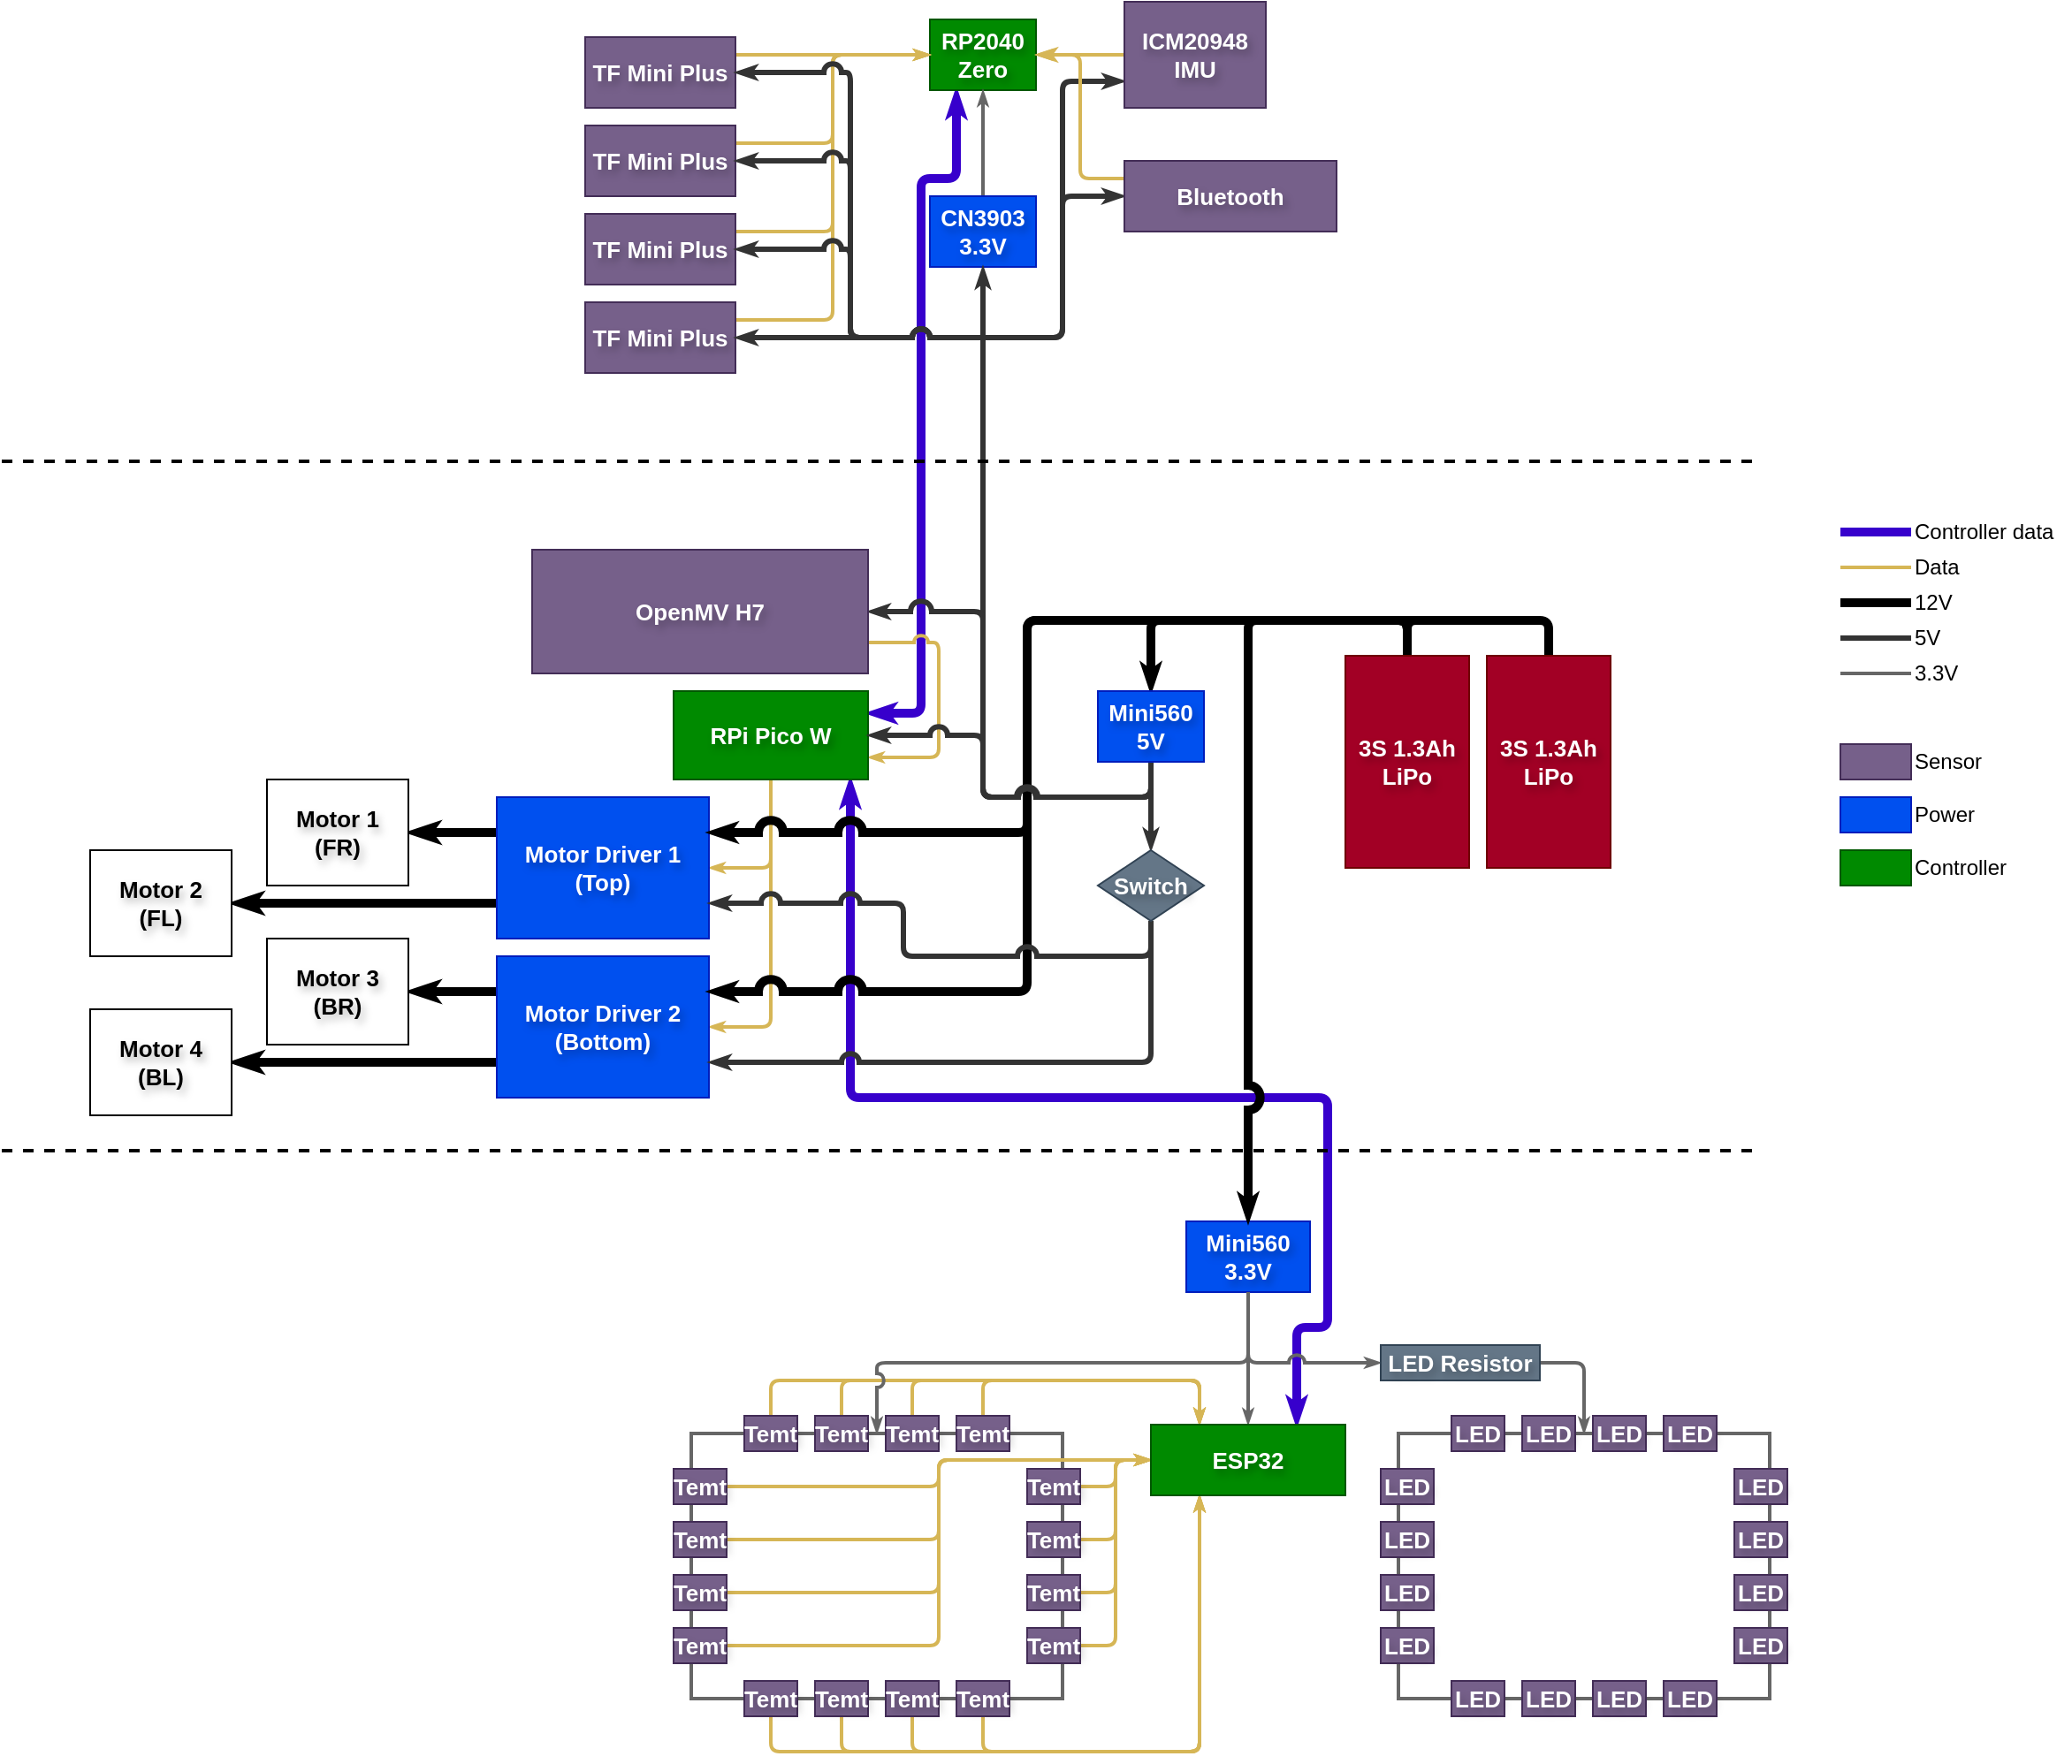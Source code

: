 <mxfile version="24.4.13" type="google">
  <diagram name="Page-1" id="8ldSWP3jOWNHGrgvUV-W">
    <mxGraphModel grid="1" page="0" gridSize="10" guides="0" tooltips="1" connect="1" arrows="1" fold="1" pageScale="1" pageWidth="850" pageHeight="1100" background="none" math="0" shadow="0">
      <root>
        <mxCell id="0" />
        <mxCell id="1" parent="0" />
        <mxCell id="WvAvvm8UyNOayVyNj3BO-258" style="edgeStyle=orthogonalEdgeStyle;rounded=1;orthogonalLoop=1;jettySize=auto;html=1;exitX=0.75;exitY=1;exitDx=0;exitDy=0;strokeWidth=5;startArrow=classicThin;startFill=1;endArrow=classicThin;endFill=1;endSize=0;startSize=0;fillColor=#6a00ff;strokeColor=#3700CC;flowAnimation=0;shadow=0;fontSize=13;fontStyle=1;textShadow=1;entryX=0.75;entryY=0;entryDx=0;entryDy=0;comic=0;enumerate=0;curved=0;arcSize=10;" edge="1" parent="1" target="WvAvvm8UyNOayVyNj3BO-91">
          <mxGeometry relative="1" as="geometry">
            <mxPoint x="440" y="380" as="sourcePoint" />
            <mxPoint x="710" y="740" as="targetPoint" />
            <Array as="points">
              <mxPoint x="440" y="560" />
              <mxPoint x="710" y="560" />
              <mxPoint x="710" y="690" />
              <mxPoint x="693" y="690" />
            </Array>
          </mxGeometry>
        </mxCell>
        <mxCell id="WvAvvm8UyNOayVyNj3BO-259" style="edgeStyle=orthogonalEdgeStyle;rounded=1;orthogonalLoop=1;jettySize=auto;html=1;exitX=0.25;exitY=1;exitDx=0;exitDy=0;entryX=1;entryY=0.25;entryDx=0;entryDy=0;strokeWidth=5;fillColor=#6a00ff;strokeColor=#3700CC;endArrow=classicThin;endFill=1;startArrow=classicThin;startFill=1;endSize=0;startSize=0;flowAnimation=0;shadow=0;fontSize=13;fontStyle=1;textShadow=1;curved=0;arcSize=10;jumpStyle=none;jumpSize=4;" edge="1" parent="1" source="WvAvvm8UyNOayVyNj3BO-102" target="WvAvvm8UyNOayVyNj3BO-5">
          <mxGeometry relative="1" as="geometry">
            <Array as="points">
              <mxPoint x="500" y="40" />
              <mxPoint x="480" y="40" />
              <mxPoint x="480" y="342" />
            </Array>
          </mxGeometry>
        </mxCell>
        <mxCell id="XjKBQxsJ7tb0eZdyF9zt-11" style="edgeStyle=orthogonalEdgeStyle;rounded=1;orthogonalLoop=1;jettySize=auto;html=1;exitX=1;exitY=0.75;exitDx=0;exitDy=0;entryX=1;entryY=0.75;entryDx=0;entryDy=0;strokeWidth=2;fillColor=#fff2cc;strokeColor=#d6b656;endSize=3;endArrow=classicThin;endFill=1;jumpStyle=arc;curved=0;arcSize=10;" edge="1" parent="1" source="WvAvvm8UyNOayVyNj3BO-233" target="WvAvvm8UyNOayVyNj3BO-5">
          <mxGeometry relative="1" as="geometry">
            <Array as="points">
              <mxPoint x="490" y="303" />
              <mxPoint x="490" y="367" />
            </Array>
          </mxGeometry>
        </mxCell>
        <mxCell id="WvAvvm8UyNOayVyNj3BO-208" value="" style="rounded=0;whiteSpace=wrap;html=1;fillColor=none;strokeWidth=2;strokeColor=#666666;shadow=0;fontSize=13;fontStyle=1;textShadow=1;backgroundOutline=0;" vertex="1" parent="1">
          <mxGeometry x="350" y="750" width="210" height="150" as="geometry" />
        </mxCell>
        <mxCell id="WvAvvm8UyNOayVyNj3BO-224" value="" style="rounded=0;whiteSpace=wrap;html=1;fillColor=none;strokeWidth=2;strokeColor=#666666;shadow=0;fontSize=13;fontStyle=1;textShadow=1;" vertex="1" parent="1">
          <mxGeometry x="750" y="750" width="210" height="150" as="geometry" />
        </mxCell>
        <mxCell id="WvAvvm8UyNOayVyNj3BO-42" style="edgeStyle=orthogonalEdgeStyle;rounded=1;orthogonalLoop=1;jettySize=auto;html=1;exitX=0.5;exitY=1;exitDx=0;exitDy=0;entryX=1;entryY=0.5;entryDx=0;entryDy=0;fillColor=#fff2cc;strokeColor=#d6b656;endSize=3;endArrow=classicThin;endFill=1;jumpStyle=arc;jumpSize=6;strokeWidth=2;shadow=0;fontSize=13;fontStyle=1;textShadow=1;curved=0;arcSize=10;noJump=0;" edge="1" parent="1" source="WvAvvm8UyNOayVyNj3BO-5" target="WvAvvm8UyNOayVyNj3BO-6">
          <mxGeometry relative="1" as="geometry" />
        </mxCell>
        <mxCell id="WvAvvm8UyNOayVyNj3BO-43" style="edgeStyle=orthogonalEdgeStyle;rounded=1;orthogonalLoop=1;jettySize=auto;html=1;exitX=0.5;exitY=1;exitDx=0;exitDy=0;entryX=1;entryY=0.5;entryDx=0;entryDy=0;fillColor=#fff2cc;strokeColor=#d6b656;endSize=3;endArrow=classicThin;endFill=1;jumpStyle=arc;jumpSize=6;strokeWidth=2;shadow=0;fontSize=13;fontStyle=1;textShadow=1;curved=0;arcSize=10;noJump=0;" edge="1" parent="1" source="WvAvvm8UyNOayVyNj3BO-5" target="WvAvvm8UyNOayVyNj3BO-7">
          <mxGeometry relative="1" as="geometry" />
        </mxCell>
        <mxCell id="WvAvvm8UyNOayVyNj3BO-5" value="RPi Pico W" style="rounded=0;whiteSpace=wrap;html=1;fillColor=#008a00;strokeColor=#005700;fontColor=#ffffff;shadow=0;fontSize=13;fontStyle=1;textShadow=1;" vertex="1" parent="1">
          <mxGeometry x="340" y="330" width="110" height="50" as="geometry" />
        </mxCell>
        <mxCell id="WvAvvm8UyNOayVyNj3BO-177" style="edgeStyle=orthogonalEdgeStyle;rounded=1;orthogonalLoop=1;jettySize=auto;html=1;exitX=0;exitY=0.25;exitDx=0;exitDy=0;endArrow=classicThin;endFill=1;endSize=2;strokeWidth=5;shadow=0;fontSize=13;fontStyle=1;textShadow=1;curved=0;arcSize=10;" edge="1" parent="1" source="WvAvvm8UyNOayVyNj3BO-6" target="WvAvvm8UyNOayVyNj3BO-169">
          <mxGeometry relative="1" as="geometry" />
        </mxCell>
        <mxCell id="WvAvvm8UyNOayVyNj3BO-178" style="edgeStyle=orthogonalEdgeStyle;rounded=1;orthogonalLoop=1;jettySize=auto;html=1;exitX=0;exitY=0.75;exitDx=0;exitDy=0;entryX=1;entryY=0.5;entryDx=0;entryDy=0;endArrow=classicThin;endFill=1;endSize=2;strokeWidth=5;shadow=0;fontSize=13;fontStyle=1;textShadow=1;curved=0;arcSize=10;" edge="1" parent="1" source="WvAvvm8UyNOayVyNj3BO-6" target="WvAvvm8UyNOayVyNj3BO-170">
          <mxGeometry relative="1" as="geometry" />
        </mxCell>
        <mxCell id="WvAvvm8UyNOayVyNj3BO-6" value="Motor Driver 1&lt;br&gt;(Top)" style="rounded=0;whiteSpace=wrap;html=1;fillColor=#0050ef;fontColor=#ffffff;strokeColor=#001DBC;shadow=0;fontSize=13;fontStyle=1;textShadow=1;" vertex="1" parent="1">
          <mxGeometry x="240" y="390" width="120" height="80" as="geometry" />
        </mxCell>
        <mxCell id="WvAvvm8UyNOayVyNj3BO-179" style="edgeStyle=orthogonalEdgeStyle;rounded=1;orthogonalLoop=1;jettySize=auto;html=1;exitX=0;exitY=0.25;exitDx=0;exitDy=0;entryX=1;entryY=0.5;entryDx=0;entryDy=0;endArrow=classicThin;endFill=1;endSize=2;strokeWidth=5;shadow=0;fontSize=13;fontStyle=1;textShadow=1;curved=0;arcSize=10;" edge="1" parent="1" source="WvAvvm8UyNOayVyNj3BO-7" target="WvAvvm8UyNOayVyNj3BO-171">
          <mxGeometry relative="1" as="geometry" />
        </mxCell>
        <mxCell id="WvAvvm8UyNOayVyNj3BO-180" style="edgeStyle=orthogonalEdgeStyle;rounded=1;orthogonalLoop=1;jettySize=auto;html=1;exitX=0;exitY=0.75;exitDx=0;exitDy=0;entryX=1;entryY=0.5;entryDx=0;entryDy=0;endArrow=classicThin;endFill=1;endSize=2;strokeWidth=5;shadow=0;fontSize=13;fontStyle=1;textShadow=1;curved=0;arcSize=10;" edge="1" parent="1" source="WvAvvm8UyNOayVyNj3BO-7" target="WvAvvm8UyNOayVyNj3BO-172">
          <mxGeometry relative="1" as="geometry" />
        </mxCell>
        <mxCell id="WvAvvm8UyNOayVyNj3BO-7" value="Motor Driver 2&lt;br&gt;(Bottom)" style="rounded=0;whiteSpace=wrap;html=1;fillColor=#0050ef;fontColor=#ffffff;strokeColor=#001DBC;shadow=0;fontSize=13;fontStyle=1;textShadow=1;" vertex="1" parent="1">
          <mxGeometry x="240" y="480" width="120" height="80" as="geometry" />
        </mxCell>
        <mxCell id="WvAvvm8UyNOayVyNj3BO-153" style="edgeStyle=orthogonalEdgeStyle;rounded=1;orthogonalLoop=1;jettySize=auto;html=1;exitX=0.5;exitY=0;exitDx=0;exitDy=0;entryX=0.5;entryY=0;entryDx=0;entryDy=0;endArrow=none;endFill=0;strokeWidth=5;strokeColor=#000000;endSize=0;shadow=0;fontSize=13;fontStyle=1;textShadow=1;curved=0;arcSize=10;" edge="1" parent="1" source="WvAvvm8UyNOayVyNj3BO-15" target="WvAvvm8UyNOayVyNj3BO-19">
          <mxGeometry relative="1" as="geometry" />
        </mxCell>
        <mxCell id="WvAvvm8UyNOayVyNj3BO-15" value="3S 1.3Ah LiPo" style="rounded=0;whiteSpace=wrap;html=1;fillColor=#a20025;fontColor=#ffffff;strokeColor=#6F0000;shadow=0;fontSize=13;fontStyle=1;textShadow=1;" vertex="1" parent="1">
          <mxGeometry x="800" y="310" width="70" height="120" as="geometry" />
        </mxCell>
        <mxCell id="XjKBQxsJ7tb0eZdyF9zt-9" style="edgeStyle=orthogonalEdgeStyle;rounded=1;orthogonalLoop=1;jettySize=auto;html=1;exitX=0.5;exitY=1;exitDx=0;exitDy=0;entryX=0;entryY=0.5;entryDx=0;entryDy=0;curved=0;strokeWidth=2;arcSize=10;strokeColor=#666666;endArrow=classicThin;endFill=1;endSize=3;shadow=0;jumpStyle=arc;jumpSize=7;" edge="1" parent="1" source="WvAvvm8UyNOayVyNj3BO-17" target="WvAvvm8UyNOayVyNj3BO-225">
          <mxGeometry relative="1" as="geometry" />
        </mxCell>
        <mxCell id="XjKBQxsJ7tb0eZdyF9zt-10" style="edgeStyle=orthogonalEdgeStyle;rounded=1;orthogonalLoop=1;jettySize=auto;html=1;exitX=0.5;exitY=1;exitDx=0;exitDy=0;entryX=0.5;entryY=0;entryDx=0;entryDy=0;curved=0;strokeWidth=2;arcSize=10;strokeColor=#666666;endArrow=classicThin;endFill=1;endSize=3;shadow=0;jumpStyle=arc;" edge="1" parent="1" source="WvAvvm8UyNOayVyNj3BO-17" target="WvAvvm8UyNOayVyNj3BO-91">
          <mxGeometry relative="1" as="geometry" />
        </mxCell>
        <mxCell id="WvAvvm8UyNOayVyNj3BO-17" value="Mini560 3.3V" style="rounded=0;whiteSpace=wrap;html=1;fillColor=#0050ef;fontColor=#ffffff;strokeColor=#001DBC;shadow=0;fontSize=13;fontStyle=1;textShadow=1;" vertex="1" parent="1">
          <mxGeometry x="630" y="630" width="70" height="40" as="geometry" />
        </mxCell>
        <mxCell id="WvAvvm8UyNOayVyNj3BO-18" value="" style="endArrow=none;dashed=1;html=1;strokeWidth=2;rounded=1;jumpSize=6;jumpStyle=none;endFill=0;endSize=3;shadow=0;fontSize=14;fontStyle=1;textShadow=1;ignoreEdge=0;noJump=1;curved=0;arcSize=10;" edge="1" parent="1">
          <mxGeometry width="50" height="50" relative="1" as="geometry">
            <mxPoint x="-40" y="590" as="sourcePoint" />
            <mxPoint x="952" y="590" as="targetPoint" />
          </mxGeometry>
        </mxCell>
        <mxCell id="WvAvvm8UyNOayVyNj3BO-60" style="edgeStyle=orthogonalEdgeStyle;rounded=1;orthogonalLoop=1;jettySize=auto;html=1;exitX=0.5;exitY=0;exitDx=0;exitDy=0;entryX=1;entryY=0.25;entryDx=0;entryDy=0;jumpStyle=arc;endArrow=classicThin;endFill=1;endSize=0;jumpSize=6;strokeWidth=5;strokeColor=#000000;shadow=0;fontSize=13;fontStyle=1;textShadow=1;curved=0;arcSize=10;" edge="1" parent="1" source="WvAvvm8UyNOayVyNj3BO-19" target="WvAvvm8UyNOayVyNj3BO-6">
          <mxGeometry relative="1" as="geometry" />
        </mxCell>
        <mxCell id="WvAvvm8UyNOayVyNj3BO-61" style="edgeStyle=orthogonalEdgeStyle;rounded=1;orthogonalLoop=1;jettySize=auto;html=1;exitX=0.5;exitY=0;exitDx=0;exitDy=0;entryX=1;entryY=0.25;entryDx=0;entryDy=0;jumpStyle=arc;endArrow=classicThin;endFill=1;endSize=0;jumpSize=6;strokeWidth=5;strokeColor=#000000;shadow=0;fontSize=13;fontStyle=1;textShadow=1;curved=0;arcSize=10;" edge="1" parent="1" source="WvAvvm8UyNOayVyNj3BO-19" target="WvAvvm8UyNOayVyNj3BO-7">
          <mxGeometry relative="1" as="geometry" />
        </mxCell>
        <mxCell id="WvAvvm8UyNOayVyNj3BO-64" style="edgeStyle=orthogonalEdgeStyle;rounded=1;orthogonalLoop=1;jettySize=auto;html=1;exitX=0.5;exitY=0;exitDx=0;exitDy=0;entryX=0.5;entryY=0;entryDx=0;entryDy=0;jumpStyle=arc;endArrow=classicThin;endFill=1;endSize=0;jumpSize=6;strokeWidth=5;strokeColor=#000000;shadow=0;fontSize=13;fontStyle=1;textShadow=1;curved=0;arcSize=10;" edge="1" parent="1" source="WvAvvm8UyNOayVyNj3BO-19" target="WvAvvm8UyNOayVyNj3BO-20">
          <mxGeometry relative="1" as="geometry" />
        </mxCell>
        <mxCell id="WvAvvm8UyNOayVyNj3BO-65" style="edgeStyle=orthogonalEdgeStyle;rounded=1;orthogonalLoop=1;jettySize=auto;html=1;exitX=0.5;exitY=0;exitDx=0;exitDy=0;entryX=0.5;entryY=0;entryDx=0;entryDy=0;jumpStyle=arc;endArrow=classicThin;endFill=1;endSize=0;jumpSize=6;strokeWidth=5;strokeColor=#000000;shadow=0;fontSize=13;fontStyle=1;textShadow=1;curved=0;arcSize=10;" edge="1" parent="1" source="WvAvvm8UyNOayVyNj3BO-19" target="WvAvvm8UyNOayVyNj3BO-17">
          <mxGeometry relative="1" as="geometry" />
        </mxCell>
        <mxCell id="WvAvvm8UyNOayVyNj3BO-19" value="3S 1.3Ah LiPo" style="rounded=0;whiteSpace=wrap;html=1;fillColor=#a20025;fontColor=#ffffff;strokeColor=#6F0000;shadow=0;fontSize=13;fontStyle=1;textShadow=1;" vertex="1" parent="1">
          <mxGeometry x="720" y="310" width="70" height="120" as="geometry" />
        </mxCell>
        <mxCell id="WvAvvm8UyNOayVyNj3BO-66" style="edgeStyle=orthogonalEdgeStyle;rounded=1;orthogonalLoop=1;jettySize=auto;html=1;exitX=0.5;exitY=1;exitDx=0;exitDy=0;entryX=0.5;entryY=0;entryDx=0;entryDy=0;jumpStyle=arc;endArrow=classicThin;endFill=1;endSize=3;jumpSize=6;strokeWidth=3;strokeColor=#333333;shadow=0;fontSize=13;fontStyle=1;textShadow=1;curved=0;arcSize=10;" edge="1" parent="1" source="WvAvvm8UyNOayVyNj3BO-20" target="WvAvvm8UyNOayVyNj3BO-36">
          <mxGeometry relative="1" as="geometry" />
        </mxCell>
        <mxCell id="WvAvvm8UyNOayVyNj3BO-118" style="edgeStyle=orthogonalEdgeStyle;rounded=1;orthogonalLoop=1;jettySize=auto;html=1;exitX=0.5;exitY=1;exitDx=0;exitDy=0;entryX=0.5;entryY=1;entryDx=0;entryDy=0;jumpStyle=arc;jumpSize=6;endArrow=none;endFill=0;strokeWidth=3;endSize=3;strokeColor=#333333;shadow=0;fontSize=13;fontStyle=1;textShadow=1;curved=0;arcSize=10;" edge="1" parent="1" source="WvAvvm8UyNOayVyNj3BO-20" target="WvAvvm8UyNOayVyNj3BO-116">
          <mxGeometry relative="1" as="geometry" />
        </mxCell>
        <mxCell id="WvAvvm8UyNOayVyNj3BO-154" style="edgeStyle=orthogonalEdgeStyle;rounded=1;orthogonalLoop=1;jettySize=auto;html=1;exitX=0.5;exitY=1;exitDx=0;exitDy=0;entryX=1;entryY=0.5;entryDx=0;entryDy=0;endSize=3;endArrow=classicThin;endFill=1;strokeWidth=3;jumpStyle=arc;strokeColor=#333333;shadow=0;fontSize=13;fontStyle=1;textShadow=1;curved=0;arcSize=10;" edge="1" parent="1" source="WvAvvm8UyNOayVyNj3BO-20" target="WvAvvm8UyNOayVyNj3BO-5">
          <mxGeometry relative="1" as="geometry" />
        </mxCell>
        <mxCell id="WvAvvm8UyNOayVyNj3BO-234" style="edgeStyle=orthogonalEdgeStyle;rounded=1;orthogonalLoop=1;jettySize=auto;html=1;exitX=0.5;exitY=1;exitDx=0;exitDy=0;entryX=1;entryY=0.5;entryDx=0;entryDy=0;jumpStyle=arc;strokeWidth=3;endArrow=classicThin;endFill=1;endSize=3;strokeColor=#333333;shadow=0;fontSize=13;fontStyle=1;textShadow=1;curved=0;arcSize=10;jumpSize=8;" edge="1" parent="1" source="WvAvvm8UyNOayVyNj3BO-20" target="WvAvvm8UyNOayVyNj3BO-233">
          <mxGeometry relative="1" as="geometry" />
        </mxCell>
        <mxCell id="WvAvvm8UyNOayVyNj3BO-20" value="Mini560 5V" style="rounded=0;whiteSpace=wrap;html=1;fillColor=#0050ef;fontColor=#ffffff;strokeColor=#001DBC;shadow=0;fontSize=13;fontStyle=1;textShadow=1;" vertex="1" parent="1">
          <mxGeometry x="580" y="330" width="60" height="40" as="geometry" />
        </mxCell>
        <mxCell id="WvAvvm8UyNOayVyNj3BO-62" style="edgeStyle=orthogonalEdgeStyle;rounded=1;orthogonalLoop=1;jettySize=auto;html=1;exitX=0.5;exitY=1;exitDx=0;exitDy=0;entryX=1;entryY=0.75;entryDx=0;entryDy=0;jumpStyle=arc;endArrow=classicThin;endFill=1;endSize=3;jumpSize=7;strokeWidth=3;strokeColor=#333333;shadow=0;fontSize=13;fontStyle=1;textShadow=1;curved=0;arcSize=10;" edge="1" parent="1" source="WvAvvm8UyNOayVyNj3BO-36" target="WvAvvm8UyNOayVyNj3BO-6">
          <mxGeometry relative="1" as="geometry" />
        </mxCell>
        <mxCell id="WvAvvm8UyNOayVyNj3BO-63" style="edgeStyle=orthogonalEdgeStyle;rounded=1;orthogonalLoop=1;jettySize=auto;html=1;exitX=0.5;exitY=1;exitDx=0;exitDy=0;entryX=1;entryY=0.75;entryDx=0;entryDy=0;jumpStyle=arc;endArrow=classicThin;endFill=1;endSize=3;jumpSize=6;strokeWidth=3;strokeColor=#333333;shadow=0;fontSize=13;fontStyle=1;textShadow=1;curved=0;arcSize=10;" edge="1" parent="1" source="WvAvvm8UyNOayVyNj3BO-36" target="WvAvvm8UyNOayVyNj3BO-7">
          <mxGeometry relative="1" as="geometry" />
        </mxCell>
        <mxCell id="WvAvvm8UyNOayVyNj3BO-36" value="Switch" style="rhombus;whiteSpace=wrap;html=1;fillColor=#647687;fontColor=#ffffff;strokeColor=#314354;shadow=0;fontSize=13;fontStyle=1;textShadow=1;" vertex="1" parent="1">
          <mxGeometry x="580" y="420" width="60" height="40" as="geometry" />
        </mxCell>
        <mxCell id="WvAvvm8UyNOayVyNj3BO-149" style="edgeStyle=orthogonalEdgeStyle;rounded=1;orthogonalLoop=1;jettySize=auto;html=1;exitX=0.5;exitY=0;exitDx=0;exitDy=0;entryX=0.25;entryY=0;entryDx=0;entryDy=0;jumpStyle=arc;jumpSize=6;endArrow=classicThin;endFill=1;strokeWidth=2;endSize=3;fillColor=#fff2cc;strokeColor=#d6b656;shadow=0;fontSize=13;fontStyle=1;textShadow=1;curved=0;arcSize=10;" edge="1" parent="1" source="WvAvvm8UyNOayVyNj3BO-44" target="WvAvvm8UyNOayVyNj3BO-91">
          <mxGeometry relative="1" as="geometry" />
        </mxCell>
        <mxCell id="WvAvvm8UyNOayVyNj3BO-44" value="Temt" style="rounded=0;whiteSpace=wrap;html=1;fillColor=#76608a;fontColor=#ffffff;strokeColor=#432D57;shadow=0;fontSize=13;fontStyle=1;textShadow=1;" vertex="1" parent="1">
          <mxGeometry x="380" y="740" width="30" height="20" as="geometry" />
        </mxCell>
        <mxCell id="WvAvvm8UyNOayVyNj3BO-150" style="edgeStyle=orthogonalEdgeStyle;rounded=1;orthogonalLoop=1;jettySize=auto;html=1;exitX=0.5;exitY=0;exitDx=0;exitDy=0;entryX=0.25;entryY=0;entryDx=0;entryDy=0;jumpStyle=arc;jumpSize=6;endArrow=classicThin;endFill=1;strokeWidth=2;endSize=3;fillColor=#fff2cc;strokeColor=#d6b656;shadow=0;fontSize=13;fontStyle=1;textShadow=1;curved=0;arcSize=10;" edge="1" parent="1" source="WvAvvm8UyNOayVyNj3BO-45" target="WvAvvm8UyNOayVyNj3BO-91">
          <mxGeometry relative="1" as="geometry" />
        </mxCell>
        <mxCell id="WvAvvm8UyNOayVyNj3BO-45" value="Temt" style="rounded=0;whiteSpace=wrap;html=1;fillColor=#76608a;fontColor=#ffffff;strokeColor=#432D57;shadow=0;fontSize=13;fontStyle=1;textShadow=1;" vertex="1" parent="1">
          <mxGeometry x="420" y="740" width="30" height="20" as="geometry" />
        </mxCell>
        <mxCell id="WvAvvm8UyNOayVyNj3BO-151" style="edgeStyle=orthogonalEdgeStyle;rounded=1;orthogonalLoop=1;jettySize=auto;html=1;exitX=0.5;exitY=0;exitDx=0;exitDy=0;entryX=0.25;entryY=0;entryDx=0;entryDy=0;jumpStyle=arc;jumpSize=6;endArrow=classicThin;endFill=1;strokeWidth=2;endSize=3;fillColor=#fff2cc;strokeColor=#d6b656;shadow=0;fontSize=13;fontStyle=1;textShadow=1;curved=0;arcSize=10;" edge="1" parent="1" source="WvAvvm8UyNOayVyNj3BO-46" target="WvAvvm8UyNOayVyNj3BO-91">
          <mxGeometry relative="1" as="geometry" />
        </mxCell>
        <mxCell id="WvAvvm8UyNOayVyNj3BO-46" value="Temt" style="rounded=0;whiteSpace=wrap;html=1;fillColor=#76608a;fontColor=#ffffff;strokeColor=#432D57;shadow=0;fontSize=13;fontStyle=1;textShadow=1;" vertex="1" parent="1">
          <mxGeometry x="460" y="740" width="30" height="20" as="geometry" />
        </mxCell>
        <mxCell id="WvAvvm8UyNOayVyNj3BO-152" style="edgeStyle=orthogonalEdgeStyle;rounded=1;orthogonalLoop=1;jettySize=auto;html=1;exitX=0.5;exitY=0;exitDx=0;exitDy=0;entryX=0.25;entryY=0;entryDx=0;entryDy=0;jumpStyle=arc;jumpSize=6;endArrow=classicThin;endFill=1;strokeWidth=2;endSize=3;fillColor=#fff2cc;strokeColor=#d6b656;shadow=0;fontSize=13;fontStyle=1;textShadow=1;curved=0;arcSize=10;" edge="1" parent="1" source="WvAvvm8UyNOayVyNj3BO-47" target="WvAvvm8UyNOayVyNj3BO-91">
          <mxGeometry relative="1" as="geometry" />
        </mxCell>
        <mxCell id="WvAvvm8UyNOayVyNj3BO-47" value="Temt" style="rounded=0;whiteSpace=wrap;html=1;fillColor=#76608a;fontColor=#ffffff;strokeColor=#432D57;shadow=0;fontSize=13;fontStyle=1;textShadow=1;" vertex="1" parent="1">
          <mxGeometry x="500" y="740" width="30" height="20" as="geometry" />
        </mxCell>
        <mxCell id="WvAvvm8UyNOayVyNj3BO-138" style="edgeStyle=orthogonalEdgeStyle;rounded=1;orthogonalLoop=1;jettySize=auto;html=1;exitX=0.5;exitY=1;exitDx=0;exitDy=0;entryX=0.25;entryY=1;entryDx=0;entryDy=0;jumpStyle=arc;jumpSize=6;endArrow=classicThin;endFill=1;strokeWidth=2;endSize=3;fillColor=#fff2cc;strokeColor=#d6b656;shadow=0;fontSize=13;fontStyle=1;textShadow=1;curved=0;arcSize=10;" edge="1" parent="1" source="WvAvvm8UyNOayVyNj3BO-48" target="WvAvvm8UyNOayVyNj3BO-91">
          <mxGeometry relative="1" as="geometry" />
        </mxCell>
        <mxCell id="WvAvvm8UyNOayVyNj3BO-48" value="Temt" style="rounded=0;whiteSpace=wrap;html=1;fillColor=#76608a;fontColor=#ffffff;strokeColor=#432D57;shadow=0;fontSize=13;fontStyle=1;textShadow=1;" vertex="1" parent="1">
          <mxGeometry x="380" y="890" width="30" height="20" as="geometry" />
        </mxCell>
        <mxCell id="WvAvvm8UyNOayVyNj3BO-136" style="edgeStyle=orthogonalEdgeStyle;rounded=1;orthogonalLoop=1;jettySize=auto;html=1;exitX=0.5;exitY=1;exitDx=0;exitDy=0;entryX=0.25;entryY=1;entryDx=0;entryDy=0;jumpStyle=arc;jumpSize=6;endArrow=classicThin;endFill=1;strokeWidth=2;endSize=3;fillColor=#fff2cc;strokeColor=#d6b656;shadow=0;fontSize=13;fontStyle=1;textShadow=1;curved=0;arcSize=10;" edge="1" parent="1" source="WvAvvm8UyNOayVyNj3BO-49" target="WvAvvm8UyNOayVyNj3BO-91">
          <mxGeometry relative="1" as="geometry" />
        </mxCell>
        <mxCell id="WvAvvm8UyNOayVyNj3BO-49" value="Temt" style="rounded=0;whiteSpace=wrap;html=1;fillColor=#76608a;fontColor=#ffffff;strokeColor=#432D57;shadow=0;fontSize=13;fontStyle=1;textShadow=1;" vertex="1" parent="1">
          <mxGeometry x="420" y="890" width="30" height="20" as="geometry" />
        </mxCell>
        <mxCell id="WvAvvm8UyNOayVyNj3BO-135" style="edgeStyle=orthogonalEdgeStyle;rounded=1;orthogonalLoop=1;jettySize=auto;html=1;exitX=0.5;exitY=1;exitDx=0;exitDy=0;entryX=0.25;entryY=1;entryDx=0;entryDy=0;jumpStyle=arc;jumpSize=6;endArrow=classicThin;endFill=1;strokeWidth=2;endSize=3;fillColor=#fff2cc;strokeColor=#d6b656;shadow=0;fontSize=13;fontStyle=1;textShadow=1;curved=0;arcSize=10;" edge="1" parent="1" source="WvAvvm8UyNOayVyNj3BO-50" target="WvAvvm8UyNOayVyNj3BO-91">
          <mxGeometry relative="1" as="geometry" />
        </mxCell>
        <mxCell id="WvAvvm8UyNOayVyNj3BO-50" value="Temt" style="rounded=0;whiteSpace=wrap;html=1;fillColor=#76608a;fontColor=#ffffff;strokeColor=#432D57;shadow=0;fontSize=13;fontStyle=1;textShadow=1;" vertex="1" parent="1">
          <mxGeometry x="460" y="890" width="30" height="20" as="geometry" />
        </mxCell>
        <mxCell id="WvAvvm8UyNOayVyNj3BO-134" style="edgeStyle=orthogonalEdgeStyle;rounded=1;orthogonalLoop=1;jettySize=auto;html=1;exitX=0.5;exitY=1;exitDx=0;exitDy=0;entryX=0.25;entryY=1;entryDx=0;entryDy=0;jumpStyle=arc;jumpSize=6;endArrow=classicThin;endFill=1;strokeWidth=2;endSize=3;fillColor=#fff2cc;strokeColor=#d6b656;shadow=0;fontSize=13;fontStyle=1;textShadow=1;curved=0;arcSize=10;" edge="1" parent="1" source="WvAvvm8UyNOayVyNj3BO-51" target="WvAvvm8UyNOayVyNj3BO-91">
          <mxGeometry relative="1" as="geometry" />
        </mxCell>
        <mxCell id="WvAvvm8UyNOayVyNj3BO-51" value="Temt" style="rounded=0;whiteSpace=wrap;html=1;fillColor=#76608a;fontColor=#ffffff;strokeColor=#432D57;shadow=0;fontSize=13;fontStyle=1;textShadow=1;" vertex="1" parent="1">
          <mxGeometry x="500" y="890" width="30" height="20" as="geometry" />
        </mxCell>
        <mxCell id="WvAvvm8UyNOayVyNj3BO-245" style="edgeStyle=orthogonalEdgeStyle;rounded=1;orthogonalLoop=1;jettySize=auto;html=1;exitX=1;exitY=0.5;exitDx=0;exitDy=0;entryX=0;entryY=0.5;entryDx=0;entryDy=0;strokeWidth=2;endSize=3;endArrow=classicThin;endFill=1;fillColor=#fff2cc;strokeColor=#d6b656;jumpStyle=arc;shadow=0;fontSize=13;fontStyle=1;textShadow=1;curved=0;arcSize=10;" edge="1" parent="1" source="WvAvvm8UyNOayVyNj3BO-52" target="WvAvvm8UyNOayVyNj3BO-91">
          <mxGeometry relative="1" as="geometry" />
        </mxCell>
        <mxCell id="WvAvvm8UyNOayVyNj3BO-52" value="Temt" style="rounded=0;whiteSpace=wrap;html=1;fillColor=#76608a;fontColor=#ffffff;strokeColor=#432D57;shadow=0;fontSize=13;fontStyle=1;textShadow=1;" vertex="1" parent="1">
          <mxGeometry x="340" y="770" width="30" height="20" as="geometry" />
        </mxCell>
        <mxCell id="WvAvvm8UyNOayVyNj3BO-247" style="edgeStyle=orthogonalEdgeStyle;rounded=1;orthogonalLoop=1;jettySize=auto;html=1;exitX=1;exitY=0.5;exitDx=0;exitDy=0;entryX=0;entryY=0.5;entryDx=0;entryDy=0;strokeWidth=2;endSize=3;endArrow=classicThin;endFill=1;fillColor=#fff2cc;strokeColor=#d6b656;jumpStyle=arc;shadow=0;fontSize=13;fontStyle=1;textShadow=1;curved=0;arcSize=10;" edge="1" parent="1" source="WvAvvm8UyNOayVyNj3BO-53" target="WvAvvm8UyNOayVyNj3BO-91">
          <mxGeometry relative="1" as="geometry" />
        </mxCell>
        <mxCell id="WvAvvm8UyNOayVyNj3BO-53" value="Temt" style="rounded=0;whiteSpace=wrap;html=1;fillColor=#76608a;fontColor=#ffffff;strokeColor=#432D57;shadow=0;fontSize=13;fontStyle=1;textShadow=1;" vertex="1" parent="1">
          <mxGeometry x="340" y="800" width="30" height="20" as="geometry" />
        </mxCell>
        <mxCell id="WvAvvm8UyNOayVyNj3BO-249" style="edgeStyle=orthogonalEdgeStyle;rounded=1;orthogonalLoop=1;jettySize=auto;html=1;exitX=1;exitY=0.5;exitDx=0;exitDy=0;entryX=0;entryY=0.5;entryDx=0;entryDy=0;strokeWidth=2;endSize=3;endArrow=classicThin;endFill=1;fillColor=#fff2cc;strokeColor=#d6b656;jumpStyle=arc;shadow=0;fontSize=13;fontStyle=1;textShadow=1;flowAnimation=0;curved=0;arcSize=10;" edge="1" parent="1" source="WvAvvm8UyNOayVyNj3BO-54" target="WvAvvm8UyNOayVyNj3BO-91">
          <mxGeometry relative="1" as="geometry" />
        </mxCell>
        <mxCell id="WvAvvm8UyNOayVyNj3BO-54" value="Temt" style="rounded=0;whiteSpace=wrap;html=1;fillColor=#76608a;fontColor=#ffffff;strokeColor=#432D57;shadow=0;fontSize=13;fontStyle=1;textShadow=1;" vertex="1" parent="1">
          <mxGeometry x="340" y="830" width="30" height="20" as="geometry" />
        </mxCell>
        <mxCell id="WvAvvm8UyNOayVyNj3BO-250" style="edgeStyle=orthogonalEdgeStyle;rounded=1;orthogonalLoop=1;jettySize=auto;html=1;exitX=1;exitY=0.5;exitDx=0;exitDy=0;entryX=0;entryY=0.5;entryDx=0;entryDy=0;strokeWidth=2;endSize=3;endArrow=classicThin;endFill=1;fillColor=#fff2cc;strokeColor=#d6b656;jumpStyle=arc;shadow=0;fontSize=13;fontStyle=1;textShadow=1;curved=0;arcSize=10;" edge="1" parent="1" source="WvAvvm8UyNOayVyNj3BO-55" target="WvAvvm8UyNOayVyNj3BO-91">
          <mxGeometry relative="1" as="geometry" />
        </mxCell>
        <mxCell id="WvAvvm8UyNOayVyNj3BO-55" value="Temt" style="rounded=0;whiteSpace=wrap;html=1;fillColor=#76608a;fontColor=#ffffff;strokeColor=#432D57;shadow=0;fontSize=13;fontStyle=1;textShadow=1;" vertex="1" parent="1">
          <mxGeometry x="340" y="860" width="30" height="20" as="geometry" />
        </mxCell>
        <mxCell id="WvAvvm8UyNOayVyNj3BO-251" style="edgeStyle=orthogonalEdgeStyle;rounded=1;orthogonalLoop=1;jettySize=auto;html=1;exitX=1;exitY=0.5;exitDx=0;exitDy=0;strokeWidth=2;strokeColor=#d6b656;fillColor=#fff2cc;endArrow=classicThin;endFill=1;endSize=3;jumpStyle=arc;shadow=0;fontSize=13;fontStyle=1;textShadow=1;curved=0;arcSize=10;" edge="1" parent="1" source="WvAvvm8UyNOayVyNj3BO-56" target="WvAvvm8UyNOayVyNj3BO-91">
          <mxGeometry relative="1" as="geometry" />
        </mxCell>
        <mxCell id="WvAvvm8UyNOayVyNj3BO-56" value="Temt" style="rounded=0;whiteSpace=wrap;html=1;fillColor=#76608a;fontColor=#ffffff;strokeColor=#432D57;shadow=0;fontSize=13;fontStyle=1;textShadow=1;" vertex="1" parent="1">
          <mxGeometry x="540" y="770" width="30" height="20" as="geometry" />
        </mxCell>
        <mxCell id="WvAvvm8UyNOayVyNj3BO-252" style="edgeStyle=orthogonalEdgeStyle;rounded=1;orthogonalLoop=1;jettySize=auto;html=1;exitX=1;exitY=0.5;exitDx=0;exitDy=0;entryX=0;entryY=0.5;entryDx=0;entryDy=0;strokeWidth=2;strokeColor=#d6b656;fillColor=#fff2cc;endArrow=classicThin;endFill=1;endSize=3;jumpStyle=arc;shadow=0;fontSize=13;fontStyle=1;textShadow=1;curved=0;arcSize=10;" edge="1" parent="1" source="WvAvvm8UyNOayVyNj3BO-57" target="WvAvvm8UyNOayVyNj3BO-91">
          <mxGeometry relative="1" as="geometry" />
        </mxCell>
        <mxCell id="WvAvvm8UyNOayVyNj3BO-57" value="Temt" style="rounded=0;whiteSpace=wrap;html=1;fillColor=#76608a;fontColor=#ffffff;strokeColor=#432D57;shadow=0;fontSize=13;fontStyle=1;textShadow=1;" vertex="1" parent="1">
          <mxGeometry x="540" y="800" width="30" height="20" as="geometry" />
        </mxCell>
        <mxCell id="WvAvvm8UyNOayVyNj3BO-254" style="edgeStyle=orthogonalEdgeStyle;rounded=1;orthogonalLoop=1;jettySize=auto;html=1;exitX=1;exitY=0.5;exitDx=0;exitDy=0;entryX=0;entryY=0.5;entryDx=0;entryDy=0;strokeWidth=2;strokeColor=#d6b656;fillColor=#fff2cc;endArrow=classicThin;endFill=1;endSize=3;jumpStyle=arc;shadow=0;fontSize=13;fontStyle=1;textShadow=1;curved=0;arcSize=10;" edge="1" parent="1" source="WvAvvm8UyNOayVyNj3BO-58" target="WvAvvm8UyNOayVyNj3BO-91">
          <mxGeometry relative="1" as="geometry" />
        </mxCell>
        <mxCell id="WvAvvm8UyNOayVyNj3BO-58" value="Temt" style="rounded=0;whiteSpace=wrap;html=1;fillColor=#76608a;fontColor=#ffffff;strokeColor=#432D57;shadow=0;fontSize=13;fontStyle=1;textShadow=1;" vertex="1" parent="1">
          <mxGeometry x="540" y="830" width="30" height="20" as="geometry" />
        </mxCell>
        <mxCell id="WvAvvm8UyNOayVyNj3BO-255" style="edgeStyle=orthogonalEdgeStyle;rounded=1;orthogonalLoop=1;jettySize=auto;html=1;exitX=1;exitY=0.5;exitDx=0;exitDy=0;entryX=0;entryY=0.5;entryDx=0;entryDy=0;strokeWidth=2;strokeColor=#d6b656;fillColor=#fff2cc;endArrow=classicThin;endFill=1;endSize=3;jumpStyle=arc;shadow=0;fontSize=13;fontStyle=1;textShadow=1;curved=0;arcSize=10;" edge="1" parent="1" source="WvAvvm8UyNOayVyNj3BO-59" target="WvAvvm8UyNOayVyNj3BO-91">
          <mxGeometry relative="1" as="geometry" />
        </mxCell>
        <mxCell id="WvAvvm8UyNOayVyNj3BO-59" value="Temt" style="rounded=0;whiteSpace=wrap;html=1;fillColor=#76608a;fontColor=#ffffff;strokeColor=#432D57;shadow=0;fontSize=13;fontStyle=1;textShadow=1;" vertex="1" parent="1">
          <mxGeometry x="540" y="860" width="30" height="20" as="geometry" />
        </mxCell>
        <mxCell id="WvAvvm8UyNOayVyNj3BO-91" value="ESP32" style="rounded=0;whiteSpace=wrap;html=1;fillColor=#008a00;fontColor=#ffffff;strokeColor=#005700;shadow=0;fontSize=13;fontStyle=1;textShadow=1;" vertex="1" parent="1">
          <mxGeometry x="610" y="745" width="110" height="40" as="geometry" />
        </mxCell>
        <mxCell id="WvAvvm8UyNOayVyNj3BO-102" value="RP2040 Zero" style="rounded=0;whiteSpace=wrap;html=1;fillColor=#008a00;fontColor=#ffffff;strokeColor=#005700;shadow=0;fontSize=13;fontStyle=1;textShadow=1;" vertex="1" parent="1">
          <mxGeometry x="485" y="-50" width="60" height="40" as="geometry" />
        </mxCell>
        <mxCell id="WvAvvm8UyNOayVyNj3BO-181" style="edgeStyle=orthogonalEdgeStyle;rounded=1;orthogonalLoop=1;jettySize=auto;html=1;exitX=0.5;exitY=0;exitDx=0;exitDy=0;entryX=0.5;entryY=1;entryDx=0;entryDy=0;endSize=3;endArrow=classicThin;endFill=1;strokeWidth=2;strokeColor=#666666;shadow=0;fontSize=13;fontStyle=1;textShadow=1;curved=0;arcSize=10;" edge="1" parent="1" source="WvAvvm8UyNOayVyNj3BO-104" target="WvAvvm8UyNOayVyNj3BO-102">
          <mxGeometry relative="1" as="geometry" />
        </mxCell>
        <mxCell id="WvAvvm8UyNOayVyNj3BO-104" value="CN3903 3.3V" style="rounded=0;whiteSpace=wrap;html=1;fillColor=#0050ef;fontColor=#ffffff;strokeColor=#001DBC;shadow=0;fontSize=13;fontStyle=1;textShadow=1;" vertex="1" parent="1">
          <mxGeometry x="485" y="50" width="60" height="40" as="geometry" />
        </mxCell>
        <mxCell id="WvAvvm8UyNOayVyNj3BO-127" style="edgeStyle=orthogonalEdgeStyle;rounded=1;orthogonalLoop=1;jettySize=auto;html=1;exitX=1;exitY=0.25;exitDx=0;exitDy=0;entryX=0;entryY=0.5;entryDx=0;entryDy=0;jumpStyle=arc;jumpSize=6;fillColor=#fff2cc;strokeColor=#d6b656;endArrow=classicThin;endFill=1;strokeWidth=2;endSize=3;shadow=0;fontSize=13;fontStyle=1;textShadow=1;curved=0;arcSize=10;" edge="1" parent="1" source="WvAvvm8UyNOayVyNj3BO-107" target="WvAvvm8UyNOayVyNj3BO-102">
          <mxGeometry relative="1" as="geometry" />
        </mxCell>
        <mxCell id="WvAvvm8UyNOayVyNj3BO-107" value="&lt;span style=&quot;font-family: Arial; font-size: 13px; text-align: left; white-space-collapse: preserve;&quot;&gt;TF Mini Plus&lt;/span&gt;" style="rounded=0;whiteSpace=wrap;html=1;fillColor=#76608a;fontColor=#ffffff;strokeColor=#432D57;shadow=0;fontSize=13;fontStyle=1;textShadow=1;" vertex="1" parent="1">
          <mxGeometry x="290" y="10" width="85" height="40" as="geometry" />
        </mxCell>
        <mxCell id="WvAvvm8UyNOayVyNj3BO-128" style="edgeStyle=orthogonalEdgeStyle;rounded=1;orthogonalLoop=1;jettySize=auto;html=1;exitX=1;exitY=0.25;exitDx=0;exitDy=0;entryX=0;entryY=0.5;entryDx=0;entryDy=0;jumpStyle=arc;jumpSize=6;fillColor=#fff2cc;strokeColor=#d6b656;endArrow=classicThin;endFill=1;strokeWidth=2;endSize=3;shadow=0;fontSize=13;fontStyle=1;textShadow=1;curved=0;arcSize=10;" edge="1" parent="1" source="WvAvvm8UyNOayVyNj3BO-109" target="WvAvvm8UyNOayVyNj3BO-102">
          <mxGeometry relative="1" as="geometry" />
        </mxCell>
        <mxCell id="WvAvvm8UyNOayVyNj3BO-109" value="&lt;span style=&quot;font-family: Arial; font-size: 13px; text-align: left; white-space-collapse: preserve;&quot;&gt;TF Mini Plus&lt;/span&gt;" style="rounded=0;whiteSpace=wrap;html=1;fillColor=#76608a;fontColor=#ffffff;strokeColor=#432D57;shadow=0;fontSize=13;fontStyle=1;textShadow=1;" vertex="1" parent="1">
          <mxGeometry x="290" y="60" width="85" height="40" as="geometry" />
        </mxCell>
        <mxCell id="WvAvvm8UyNOayVyNj3BO-129" style="edgeStyle=orthogonalEdgeStyle;rounded=1;orthogonalLoop=1;jettySize=auto;html=1;exitX=1;exitY=0.25;exitDx=0;exitDy=0;entryX=0;entryY=0.5;entryDx=0;entryDy=0;jumpStyle=arc;jumpSize=6;fillColor=#fff2cc;strokeColor=#d6b656;endArrow=classicThin;endFill=1;strokeWidth=2;endSize=3;shadow=0;fontSize=13;fontStyle=1;textShadow=1;curved=0;arcSize=10;" edge="1" parent="1" source="WvAvvm8UyNOayVyNj3BO-110" target="WvAvvm8UyNOayVyNj3BO-102">
          <mxGeometry relative="1" as="geometry" />
        </mxCell>
        <mxCell id="WvAvvm8UyNOayVyNj3BO-110" value="&lt;span style=&quot;font-family: Arial; font-size: 13px; text-align: left; white-space-collapse: preserve;&quot;&gt;TF Mini Plus&lt;/span&gt;" style="rounded=0;whiteSpace=wrap;html=1;fillColor=#76608a;fontColor=#ffffff;strokeColor=#432D57;shadow=0;fontSize=13;fontStyle=1;textShadow=1;" vertex="1" parent="1">
          <mxGeometry x="290" y="110" width="85" height="40" as="geometry" />
        </mxCell>
        <mxCell id="WvAvvm8UyNOayVyNj3BO-126" style="edgeStyle=orthogonalEdgeStyle;rounded=1;orthogonalLoop=1;jettySize=auto;html=1;exitX=1;exitY=0.25;exitDx=0;exitDy=0;entryX=0;entryY=0.5;entryDx=0;entryDy=0;jumpStyle=arc;jumpSize=6;fillColor=#fff2cc;strokeColor=#d6b656;endArrow=classicThin;endFill=1;strokeWidth=2;endSize=3;shadow=0;fontSize=13;fontStyle=1;textShadow=1;curved=0;arcSize=10;" edge="1" parent="1" source="WvAvvm8UyNOayVyNj3BO-111" target="WvAvvm8UyNOayVyNj3BO-102">
          <mxGeometry relative="1" as="geometry" />
        </mxCell>
        <mxCell id="WvAvvm8UyNOayVyNj3BO-111" value="&lt;span style=&quot;font-family: Arial; font-size: 13px; text-align: left; white-space-collapse: preserve;&quot;&gt;TF Mini Plus&lt;/span&gt;" style="rounded=0;whiteSpace=wrap;html=1;fillColor=#76608a;fontColor=#ffffff;strokeColor=#432D57;shadow=0;fontSize=13;fontStyle=1;textShadow=1;" vertex="1" parent="1">
          <mxGeometry x="290" y="-40" width="85" height="40" as="geometry" />
        </mxCell>
        <mxCell id="WvAvvm8UyNOayVyNj3BO-119" style="edgeStyle=orthogonalEdgeStyle;rounded=1;orthogonalLoop=1;jettySize=auto;html=1;exitX=0;exitY=0.5;exitDx=0;exitDy=0;entryX=1;entryY=0.5;entryDx=0;entryDy=0;jumpStyle=arc;jumpSize=6;endArrow=classicThin;endFill=1;strokeWidth=3;endSize=3;strokeColor=#333333;shadow=0;fontSize=13;fontStyle=1;textShadow=1;curved=0;arcSize=10;" edge="1" parent="1" source="WvAvvm8UyNOayVyNj3BO-116" target="WvAvvm8UyNOayVyNj3BO-110">
          <mxGeometry relative="1" as="geometry" />
        </mxCell>
        <mxCell id="WvAvvm8UyNOayVyNj3BO-120" style="edgeStyle=orthogonalEdgeStyle;rounded=1;orthogonalLoop=1;jettySize=auto;html=1;exitX=0;exitY=0.5;exitDx=0;exitDy=0;entryX=1;entryY=0.5;entryDx=0;entryDy=0;jumpStyle=arc;jumpSize=6;endArrow=classicThin;endFill=1;strokeWidth=3;endSize=3;strokeColor=#333333;shadow=0;fontSize=13;fontStyle=1;textShadow=1;curved=0;arcSize=10;" edge="1" parent="1" source="WvAvvm8UyNOayVyNj3BO-116" target="WvAvvm8UyNOayVyNj3BO-109">
          <mxGeometry relative="1" as="geometry" />
        </mxCell>
        <mxCell id="WvAvvm8UyNOayVyNj3BO-121" style="edgeStyle=orthogonalEdgeStyle;rounded=1;orthogonalLoop=1;jettySize=auto;html=1;exitX=0.5;exitY=0;exitDx=0;exitDy=0;entryX=0.5;entryY=1;entryDx=0;entryDy=0;jumpStyle=arc;jumpSize=6;endArrow=classicThin;endFill=1;strokeWidth=3;endSize=3;strokeColor=#333333;shadow=0;fontSize=13;fontStyle=1;textShadow=1;curved=0;arcSize=10;" edge="1" parent="1" source="WvAvvm8UyNOayVyNj3BO-116" target="WvAvvm8UyNOayVyNj3BO-104">
          <mxGeometry relative="1" as="geometry" />
        </mxCell>
        <mxCell id="WvAvvm8UyNOayVyNj3BO-124" style="edgeStyle=orthogonalEdgeStyle;rounded=1;orthogonalLoop=1;jettySize=auto;html=1;exitX=0;exitY=0.5;exitDx=0;exitDy=0;entryX=1;entryY=0.5;entryDx=0;entryDy=0;jumpStyle=arc;jumpSize=6;endArrow=classicThin;endFill=1;strokeWidth=3;endSize=3;strokeColor=#333333;shadow=0;fontSize=13;fontStyle=1;textShadow=1;curved=0;arcSize=10;" edge="1" parent="1" source="WvAvvm8UyNOayVyNj3BO-116" target="WvAvvm8UyNOayVyNj3BO-107">
          <mxGeometry relative="1" as="geometry" />
        </mxCell>
        <mxCell id="WvAvvm8UyNOayVyNj3BO-125" style="edgeStyle=orthogonalEdgeStyle;rounded=1;orthogonalLoop=1;jettySize=auto;html=1;exitX=0;exitY=0.5;exitDx=0;exitDy=0;entryX=1;entryY=0.5;entryDx=0;entryDy=0;jumpStyle=arc;jumpSize=6;endArrow=classicThin;endFill=1;strokeWidth=3;endSize=3;strokeColor=#333333;shadow=0;fontSize=13;fontStyle=1;textShadow=1;curved=0;arcSize=10;" edge="1" parent="1" source="WvAvvm8UyNOayVyNj3BO-116" target="WvAvvm8UyNOayVyNj3BO-111">
          <mxGeometry relative="1" as="geometry" />
        </mxCell>
        <mxCell id="WvAvvm8UyNOayVyNj3BO-186" style="edgeStyle=orthogonalEdgeStyle;rounded=1;orthogonalLoop=1;jettySize=auto;html=1;exitX=0;exitY=0;exitDx=0;exitDy=0;entryX=0;entryY=0.75;entryDx=0;entryDy=0;fontSize=13;strokeWidth=3;endSize=3;strokeColor=#333333;endArrow=classicThin;endFill=1;shadow=0;fontStyle=1;textShadow=1;curved=0;arcSize=10;" edge="1" parent="1" source="WvAvvm8UyNOayVyNj3BO-116" target="WvAvvm8UyNOayVyNj3BO-184">
          <mxGeometry relative="1" as="geometry" />
        </mxCell>
        <mxCell id="WvAvvm8UyNOayVyNj3BO-188" style="edgeStyle=orthogonalEdgeStyle;rounded=1;orthogonalLoop=1;jettySize=auto;html=1;exitX=0;exitY=0;exitDx=0;exitDy=0;entryX=0;entryY=0.5;entryDx=0;entryDy=0;strokeWidth=3;endSize=3;strokeColor=#333333;endArrow=classicThin;endFill=1;shadow=0;fontSize=13;fontStyle=1;textShadow=1;curved=0;arcSize=10;" edge="1" parent="1" source="WvAvvm8UyNOayVyNj3BO-116" target="WvAvvm8UyNOayVyNj3BO-187">
          <mxGeometry relative="1" as="geometry" />
        </mxCell>
        <mxCell id="WvAvvm8UyNOayVyNj3BO-116" value="" style="rounded=0;whiteSpace=wrap;html=1;glass=0;fillColor=none;perimeter=none;strokeColor=none;shadow=0;fontSize=13;fontStyle=1;textShadow=1;" vertex="1" parent="1">
          <mxGeometry x="505" y="120" width="20" height="20" as="geometry" />
        </mxCell>
        <mxCell id="WvAvvm8UyNOayVyNj3BO-169" value="Motor 1&lt;br&gt;(FR)" style="rounded=0;whiteSpace=wrap;html=1;shadow=0;fontSize=13;fontStyle=1;textShadow=1;" vertex="1" parent="1">
          <mxGeometry x="110" y="380" width="80" height="60" as="geometry" />
        </mxCell>
        <mxCell id="WvAvvm8UyNOayVyNj3BO-170" value="Motor 2&lt;br&gt;(FL)" style="rounded=0;whiteSpace=wrap;html=1;shadow=0;fontSize=13;fontStyle=1;textShadow=1;" vertex="1" parent="1">
          <mxGeometry x="10" y="420" width="80" height="60" as="geometry" />
        </mxCell>
        <mxCell id="WvAvvm8UyNOayVyNj3BO-171" value="Motor 3&lt;br&gt;(BR)" style="rounded=0;whiteSpace=wrap;html=1;shadow=0;fontSize=13;fontStyle=1;textShadow=1;" vertex="1" parent="1">
          <mxGeometry x="110" y="470" width="80" height="60" as="geometry" />
        </mxCell>
        <mxCell id="WvAvvm8UyNOayVyNj3BO-172" value="Motor 4&lt;br&gt;(BL)" style="rounded=0;whiteSpace=wrap;html=1;shadow=0;fontSize=13;fontStyle=1;textShadow=1;" vertex="1" parent="1">
          <mxGeometry x="10" y="510" width="80" height="60" as="geometry" />
        </mxCell>
        <mxCell id="WvAvvm8UyNOayVyNj3BO-182" value="" style="endArrow=none;dashed=1;html=1;strokeWidth=2;rounded=1;jumpSize=6;jumpStyle=none;endFill=0;endSize=3;shadow=0;fontSize=14;fontStyle=1;textShadow=1;noJump=1;curved=0;arcSize=10;" edge="1" parent="1">
          <mxGeometry width="50" height="50" relative="1" as="geometry">
            <mxPoint x="-40" y="200" as="sourcePoint" />
            <mxPoint x="952" y="200" as="targetPoint" />
          </mxGeometry>
        </mxCell>
        <mxCell id="WvAvvm8UyNOayVyNj3BO-185" style="edgeStyle=orthogonalEdgeStyle;rounded=1;orthogonalLoop=1;jettySize=auto;html=1;exitX=0;exitY=0.5;exitDx=0;exitDy=0;entryX=1;entryY=0.5;entryDx=0;entryDy=0;fillColor=#fff2cc;strokeColor=#d6b656;endArrow=classicThin;endFill=1;strokeWidth=2;shadow=0;fontSize=13;fontStyle=1;textShadow=1;curved=0;arcSize=10;" edge="1" parent="1" source="WvAvvm8UyNOayVyNj3BO-184" target="WvAvvm8UyNOayVyNj3BO-102">
          <mxGeometry relative="1" as="geometry" />
        </mxCell>
        <mxCell id="WvAvvm8UyNOayVyNj3BO-184" value="&lt;div style=&quot;font-size: 13px;&quot;&gt;&lt;span style=&quot;background-color: initial; font-size: 13px; white-space-collapse: preserve;&quot;&gt;&lt;font style=&quot;font-size: 13px;&quot; face=&quot;Arial&quot;&gt;ICM20948 IMU&lt;/font&gt;&lt;/span&gt;&lt;/div&gt;" style="rounded=0;whiteSpace=wrap;html=1;fillColor=#76608a;fontColor=#ffffff;strokeColor=#432D57;align=center;shadow=0;fontSize=13;fontStyle=1;textShadow=1;" vertex="1" parent="1">
          <mxGeometry x="595" y="-60" width="80" height="60" as="geometry" />
        </mxCell>
        <mxCell id="WvAvvm8UyNOayVyNj3BO-189" style="edgeStyle=orthogonalEdgeStyle;rounded=1;orthogonalLoop=1;jettySize=auto;html=1;exitX=0;exitY=0.25;exitDx=0;exitDy=0;entryX=1;entryY=0.5;entryDx=0;entryDy=0;fillColor=#fff2cc;strokeColor=#d6b656;endSize=3;endArrow=classicThin;endFill=1;strokeWidth=2;shadow=0;fontSize=13;fontStyle=1;textShadow=1;curved=0;arcSize=10;" edge="1" parent="1" source="WvAvvm8UyNOayVyNj3BO-187" target="WvAvvm8UyNOayVyNj3BO-102">
          <mxGeometry relative="1" as="geometry" />
        </mxCell>
        <mxCell id="WvAvvm8UyNOayVyNj3BO-187" value="&lt;div style=&quot;font-size: 13px;&quot;&gt;&lt;span style=&quot;background-color: initial; font-size: 13px; white-space-collapse: preserve;&quot;&gt;&lt;font style=&quot;font-size: 13px;&quot; face=&quot;Arial&quot;&gt;Bluetooth&lt;/font&gt;&lt;/span&gt;&lt;/div&gt;" style="rounded=0;whiteSpace=wrap;html=1;fillColor=#76608a;fontColor=#ffffff;strokeColor=#432D57;align=center;shadow=0;fontSize=13;fontStyle=1;textShadow=1;" vertex="1" parent="1">
          <mxGeometry x="595" y="30" width="120" height="40" as="geometry" />
        </mxCell>
        <mxCell id="WvAvvm8UyNOayVyNj3BO-192" value="LED" style="rounded=0;whiteSpace=wrap;html=1;fillColor=#76608a;fontColor=#ffffff;strokeColor=#432D57;shadow=0;fontSize=13;fontStyle=1;textShadow=1;" vertex="1" parent="1">
          <mxGeometry x="780" y="740" width="30" height="20" as="geometry" />
        </mxCell>
        <mxCell id="WvAvvm8UyNOayVyNj3BO-193" value="LED" style="rounded=0;whiteSpace=wrap;html=1;fillColor=#76608a;fontColor=#ffffff;strokeColor=#432D57;shadow=0;fontSize=13;fontStyle=1;textShadow=1;" vertex="1" parent="1">
          <mxGeometry x="820" y="740" width="30" height="20" as="geometry" />
        </mxCell>
        <mxCell id="WvAvvm8UyNOayVyNj3BO-194" value="LED" style="rounded=0;whiteSpace=wrap;html=1;fillColor=#76608a;fontColor=#ffffff;strokeColor=#432D57;shadow=0;fontSize=13;fontStyle=1;textShadow=1;" vertex="1" parent="1">
          <mxGeometry x="860" y="740" width="30" height="20" as="geometry" />
        </mxCell>
        <mxCell id="WvAvvm8UyNOayVyNj3BO-195" value="LED" style="rounded=0;whiteSpace=wrap;html=1;fillColor=#76608a;fontColor=#ffffff;strokeColor=#432D57;shadow=0;fontSize=13;fontStyle=1;textShadow=1;" vertex="1" parent="1">
          <mxGeometry x="900" y="740" width="30" height="20" as="geometry" />
        </mxCell>
        <mxCell id="WvAvvm8UyNOayVyNj3BO-196" value="LED" style="rounded=0;whiteSpace=wrap;html=1;fillColor=#76608a;fontColor=#ffffff;strokeColor=#432D57;shadow=0;fontSize=13;fontStyle=1;textShadow=1;" vertex="1" parent="1">
          <mxGeometry x="780" y="890" width="30" height="20" as="geometry" />
        </mxCell>
        <mxCell id="WvAvvm8UyNOayVyNj3BO-197" value="LED" style="rounded=0;whiteSpace=wrap;html=1;fillColor=#76608a;fontColor=#ffffff;strokeColor=#432D57;shadow=0;fontSize=13;fontStyle=1;textShadow=1;" vertex="1" parent="1">
          <mxGeometry x="820" y="890" width="30" height="20" as="geometry" />
        </mxCell>
        <mxCell id="WvAvvm8UyNOayVyNj3BO-198" value="LED" style="rounded=0;whiteSpace=wrap;html=1;fillColor=#76608a;fontColor=#ffffff;strokeColor=#432D57;shadow=0;fontSize=13;fontStyle=1;textShadow=1;" vertex="1" parent="1">
          <mxGeometry x="860" y="890" width="30" height="20" as="geometry" />
        </mxCell>
        <mxCell id="WvAvvm8UyNOayVyNj3BO-199" value="LED" style="rounded=0;whiteSpace=wrap;html=1;fillColor=#76608a;fontColor=#ffffff;strokeColor=#432D57;shadow=0;fontSize=13;fontStyle=1;textShadow=1;" vertex="1" parent="1">
          <mxGeometry x="900" y="890" width="30" height="20" as="geometry" />
        </mxCell>
        <mxCell id="WvAvvm8UyNOayVyNj3BO-200" value="LED" style="rounded=0;whiteSpace=wrap;html=1;fillColor=#76608a;fontColor=#ffffff;strokeColor=#432D57;shadow=0;fontSize=13;fontStyle=1;textShadow=1;" vertex="1" parent="1">
          <mxGeometry x="740" y="770" width="30" height="20" as="geometry" />
        </mxCell>
        <mxCell id="WvAvvm8UyNOayVyNj3BO-201" value="LED" style="rounded=0;whiteSpace=wrap;html=1;fillColor=#76608a;fontColor=#ffffff;strokeColor=#432D57;shadow=0;fontSize=13;fontStyle=1;textShadow=1;" vertex="1" parent="1">
          <mxGeometry x="740" y="800" width="30" height="20" as="geometry" />
        </mxCell>
        <mxCell id="WvAvvm8UyNOayVyNj3BO-202" value="LED" style="rounded=0;whiteSpace=wrap;html=1;fillColor=#76608a;fontColor=#ffffff;strokeColor=#432D57;shadow=0;fontSize=13;fontStyle=1;textShadow=1;" vertex="1" parent="1">
          <mxGeometry x="740" y="830" width="30" height="20" as="geometry" />
        </mxCell>
        <mxCell id="WvAvvm8UyNOayVyNj3BO-203" value="LED" style="rounded=0;whiteSpace=wrap;html=1;fillColor=#76608a;fontColor=#ffffff;strokeColor=#432D57;shadow=0;fontSize=13;fontStyle=1;textShadow=1;" vertex="1" parent="1">
          <mxGeometry x="740" y="860" width="30" height="20" as="geometry" />
        </mxCell>
        <mxCell id="WvAvvm8UyNOayVyNj3BO-204" value="LED" style="rounded=0;whiteSpace=wrap;html=1;fillColor=#76608a;fontColor=#ffffff;strokeColor=#432D57;shadow=0;fontSize=13;fontStyle=1;textShadow=1;" vertex="1" parent="1">
          <mxGeometry x="940" y="770" width="30" height="20" as="geometry" />
        </mxCell>
        <mxCell id="WvAvvm8UyNOayVyNj3BO-205" value="LED" style="rounded=0;whiteSpace=wrap;html=1;fillColor=#76608a;fontColor=#ffffff;strokeColor=#432D57;shadow=0;fontSize=13;fontStyle=1;textShadow=1;" vertex="1" parent="1">
          <mxGeometry x="940" y="800" width="30" height="20" as="geometry" />
        </mxCell>
        <mxCell id="WvAvvm8UyNOayVyNj3BO-206" value="LED" style="rounded=0;whiteSpace=wrap;html=1;fillColor=#76608a;fontColor=#ffffff;strokeColor=#432D57;shadow=0;fontSize=13;fontStyle=1;textShadow=1;" vertex="1" parent="1">
          <mxGeometry x="940" y="830" width="30" height="20" as="geometry" />
        </mxCell>
        <mxCell id="WvAvvm8UyNOayVyNj3BO-207" value="LED" style="rounded=0;whiteSpace=wrap;html=1;fillColor=#76608a;fontColor=#ffffff;strokeColor=#432D57;shadow=0;fontSize=13;fontStyle=1;textShadow=1;" vertex="1" parent="1">
          <mxGeometry x="940" y="860" width="30" height="20" as="geometry" />
        </mxCell>
        <mxCell id="WvAvvm8UyNOayVyNj3BO-236" style="edgeStyle=orthogonalEdgeStyle;rounded=1;orthogonalLoop=1;jettySize=auto;html=1;exitX=1;exitY=0.5;exitDx=0;exitDy=0;entryX=0.5;entryY=0;entryDx=0;entryDy=0;endSize=3;strokeWidth=2;strokeColor=#666666;shadow=0;fontSize=13;fontStyle=1;textShadow=1;endArrow=classicThin;endFill=1;curved=0;arcSize=10;" edge="1" parent="1" source="WvAvvm8UyNOayVyNj3BO-225" target="WvAvvm8UyNOayVyNj3BO-224">
          <mxGeometry relative="1" as="geometry" />
        </mxCell>
        <mxCell id="WvAvvm8UyNOayVyNj3BO-225" value="LED Resistor" style="rounded=0;whiteSpace=wrap;html=1;fillColor=#647687;fontColor=#ffffff;strokeColor=#314354;shadow=0;fontSize=13;fontStyle=1;textShadow=1;" vertex="1" parent="1">
          <mxGeometry x="740" y="700" width="90" height="20" as="geometry" />
        </mxCell>
        <mxCell id="WvAvvm8UyNOayVyNj3BO-233" value="OpenMV H7" style="rounded=0;whiteSpace=wrap;html=1;fillColor=#76608a;strokeColor=#432D57;fontColor=#ffffff;shadow=0;fontSize=13;fontStyle=1;textShadow=1;" vertex="1" parent="1">
          <mxGeometry x="260" y="250" width="190" height="70" as="geometry" />
        </mxCell>
        <mxCell id="XjKBQxsJ7tb0eZdyF9zt-7" value="" style="endArrow=none;html=1;rounded=0;strokeWidth=5;shadow=0;" edge="1" parent="1">
          <mxGeometry width="50" height="50" relative="1" as="geometry">
            <mxPoint x="740" y="290" as="sourcePoint" />
            <mxPoint x="770" y="290" as="targetPoint" />
          </mxGeometry>
        </mxCell>
        <mxCell id="XjKBQxsJ7tb0eZdyF9zt-8" style="edgeStyle=orthogonalEdgeStyle;rounded=1;orthogonalLoop=1;jettySize=auto;html=1;exitX=0.5;exitY=1;exitDx=0;exitDy=0;entryX=0.5;entryY=0;entryDx=0;entryDy=0;curved=0;strokeWidth=2;arcSize=10;strokeColor=#666666;endArrow=classicThin;endFill=1;endSize=3;shadow=0;jumpStyle=arc;" edge="1" parent="1" source="WvAvvm8UyNOayVyNj3BO-17" target="WvAvvm8UyNOayVyNj3BO-208">
          <mxGeometry relative="1" as="geometry" />
        </mxCell>
        <mxCell id="XjKBQxsJ7tb0eZdyF9zt-12" value="" style="endArrow=none;html=1;rounded=0;fillColor=#fff2cc;strokeColor=#d6b656;strokeWidth=2;" edge="1" parent="1">
          <mxGeometry width="50" height="50" relative="1" as="geometry">
            <mxPoint x="1000" y="260" as="sourcePoint" />
            <mxPoint x="1040" y="260" as="targetPoint" />
          </mxGeometry>
        </mxCell>
        <mxCell id="XjKBQxsJ7tb0eZdyF9zt-15" value="Data" style="text;html=1;align=left;verticalAlign=middle;whiteSpace=wrap;rounded=0;" vertex="1" parent="1">
          <mxGeometry x="1040" y="250" width="40" height="20" as="geometry" />
        </mxCell>
        <mxCell id="XjKBQxsJ7tb0eZdyF9zt-17" value="" style="endArrow=none;html=1;rounded=0;fillColor=#fff2cc;strokeColor=#000000;strokeWidth=5;" edge="1" parent="1">
          <mxGeometry width="50" height="50" relative="1" as="geometry">
            <mxPoint x="1000" y="280" as="sourcePoint" />
            <mxPoint x="1040" y="280" as="targetPoint" />
          </mxGeometry>
        </mxCell>
        <mxCell id="XjKBQxsJ7tb0eZdyF9zt-18" value="12V" style="text;html=1;align=left;verticalAlign=middle;whiteSpace=wrap;rounded=0;" vertex="1" parent="1">
          <mxGeometry x="1040" y="270" width="40" height="20" as="geometry" />
        </mxCell>
        <mxCell id="XjKBQxsJ7tb0eZdyF9zt-19" value="" style="endArrow=none;html=1;rounded=0;fillColor=#fff2cc;strokeColor=#333333;strokeWidth=3;" edge="1" parent="1">
          <mxGeometry width="50" height="50" relative="1" as="geometry">
            <mxPoint x="1000" y="300" as="sourcePoint" />
            <mxPoint x="1040" y="300" as="targetPoint" />
          </mxGeometry>
        </mxCell>
        <mxCell id="XjKBQxsJ7tb0eZdyF9zt-20" value="5V" style="text;html=1;align=left;verticalAlign=middle;whiteSpace=wrap;rounded=0;" vertex="1" parent="1">
          <mxGeometry x="1040" y="290" width="40" height="20" as="geometry" />
        </mxCell>
        <mxCell id="XjKBQxsJ7tb0eZdyF9zt-23" value="" style="endArrow=none;html=1;rounded=0;fillColor=#fff2cc;strokeColor=#666666;strokeWidth=2;" edge="1" parent="1">
          <mxGeometry width="50" height="50" relative="1" as="geometry">
            <mxPoint x="1000" y="320" as="sourcePoint" />
            <mxPoint x="1040" y="320" as="targetPoint" />
          </mxGeometry>
        </mxCell>
        <mxCell id="XjKBQxsJ7tb0eZdyF9zt-24" value="3.3V" style="text;html=1;align=left;verticalAlign=middle;whiteSpace=wrap;rounded=0;" vertex="1" parent="1">
          <mxGeometry x="1040" y="310" width="40" height="20" as="geometry" />
        </mxCell>
        <mxCell id="XjKBQxsJ7tb0eZdyF9zt-25" value="Controller data" style="text;html=1;align=left;verticalAlign=middle;whiteSpace=wrap;rounded=0;" vertex="1" parent="1">
          <mxGeometry x="1040" y="230" width="90" height="20" as="geometry" />
        </mxCell>
        <mxCell id="XjKBQxsJ7tb0eZdyF9zt-26" value="" style="endArrow=none;html=1;rounded=0;fillColor=#6a00ff;strokeColor=#3700CC;strokeWidth=5;" edge="1" parent="1">
          <mxGeometry width="50" height="50" relative="1" as="geometry">
            <mxPoint x="1000" y="240" as="sourcePoint" />
            <mxPoint x="1040" y="240" as="targetPoint" />
          </mxGeometry>
        </mxCell>
        <mxCell id="XjKBQxsJ7tb0eZdyF9zt-27" value="&lt;div style=&quot;font-size: 13px;&quot;&gt;&lt;br&gt;&lt;/div&gt;&lt;div style=&quot;font-size: 13px;&quot;&gt;&lt;br&gt;&lt;/div&gt;" style="rounded=0;whiteSpace=wrap;html=1;fillColor=#76608a;fontColor=#ffffff;strokeColor=#432D57;align=center;shadow=0;fontSize=13;fontStyle=1;textShadow=1;" vertex="1" parent="1">
          <mxGeometry x="1000" y="360" width="40" height="20" as="geometry" />
        </mxCell>
        <mxCell id="XjKBQxsJ7tb0eZdyF9zt-28" value="Sensor" style="text;html=1;align=left;verticalAlign=middle;whiteSpace=wrap;rounded=0;" vertex="1" parent="1">
          <mxGeometry x="1040" y="360" width="40" height="20" as="geometry" />
        </mxCell>
        <mxCell id="XjKBQxsJ7tb0eZdyF9zt-29" value="&lt;div&gt;&lt;br&gt;&lt;/div&gt;&lt;div&gt;&lt;br&gt;&lt;/div&gt;" style="rounded=0;whiteSpace=wrap;html=1;fillColor=#0050ef;fontColor=#ffffff;strokeColor=#001DBC;shadow=0;fontSize=13;fontStyle=1;textShadow=1;" vertex="1" parent="1">
          <mxGeometry x="1000" y="390" width="40" height="20" as="geometry" />
        </mxCell>
        <mxCell id="XjKBQxsJ7tb0eZdyF9zt-30" value="Power" style="text;html=1;align=left;verticalAlign=middle;whiteSpace=wrap;rounded=0;" vertex="1" parent="1">
          <mxGeometry x="1040" y="390" width="40" height="20" as="geometry" />
        </mxCell>
        <mxCell id="XjKBQxsJ7tb0eZdyF9zt-31" value="" style="rounded=0;whiteSpace=wrap;html=1;fillColor=#008a00;fontColor=#ffffff;strokeColor=#005700;shadow=0;fontSize=13;fontStyle=1;textShadow=1;" vertex="1" parent="1">
          <mxGeometry x="1000" y="420" width="40" height="20" as="geometry" />
        </mxCell>
        <mxCell id="XjKBQxsJ7tb0eZdyF9zt-32" value="Controller" style="text;html=1;align=left;verticalAlign=middle;whiteSpace=wrap;rounded=0;" vertex="1" parent="1">
          <mxGeometry x="1040" y="420" width="40" height="20" as="geometry" />
        </mxCell>
      </root>
    </mxGraphModel>
  </diagram>
</mxfile>
